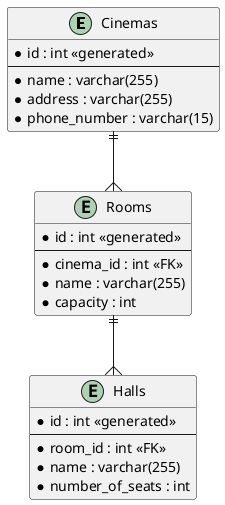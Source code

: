 @startuml

entity "Cinemas" {
  * id : int <<generated>>
  --
  * name : varchar(255)
  * address : varchar(255)
  * phone_number : varchar(15)
}

entity "Rooms" {
  * id : int <<generated>>
  --
  * cinema_id : int <<FK>>
  * name : varchar(255)
  * capacity : int
}

entity "Halls" {
  * id : int <<generated>>
  --
  * room_id : int <<FK>>
  * name : varchar(255)
  * number_of_seats : int
}

Cinemas ||--{ Rooms
Rooms ||--{ Halls

@enduml